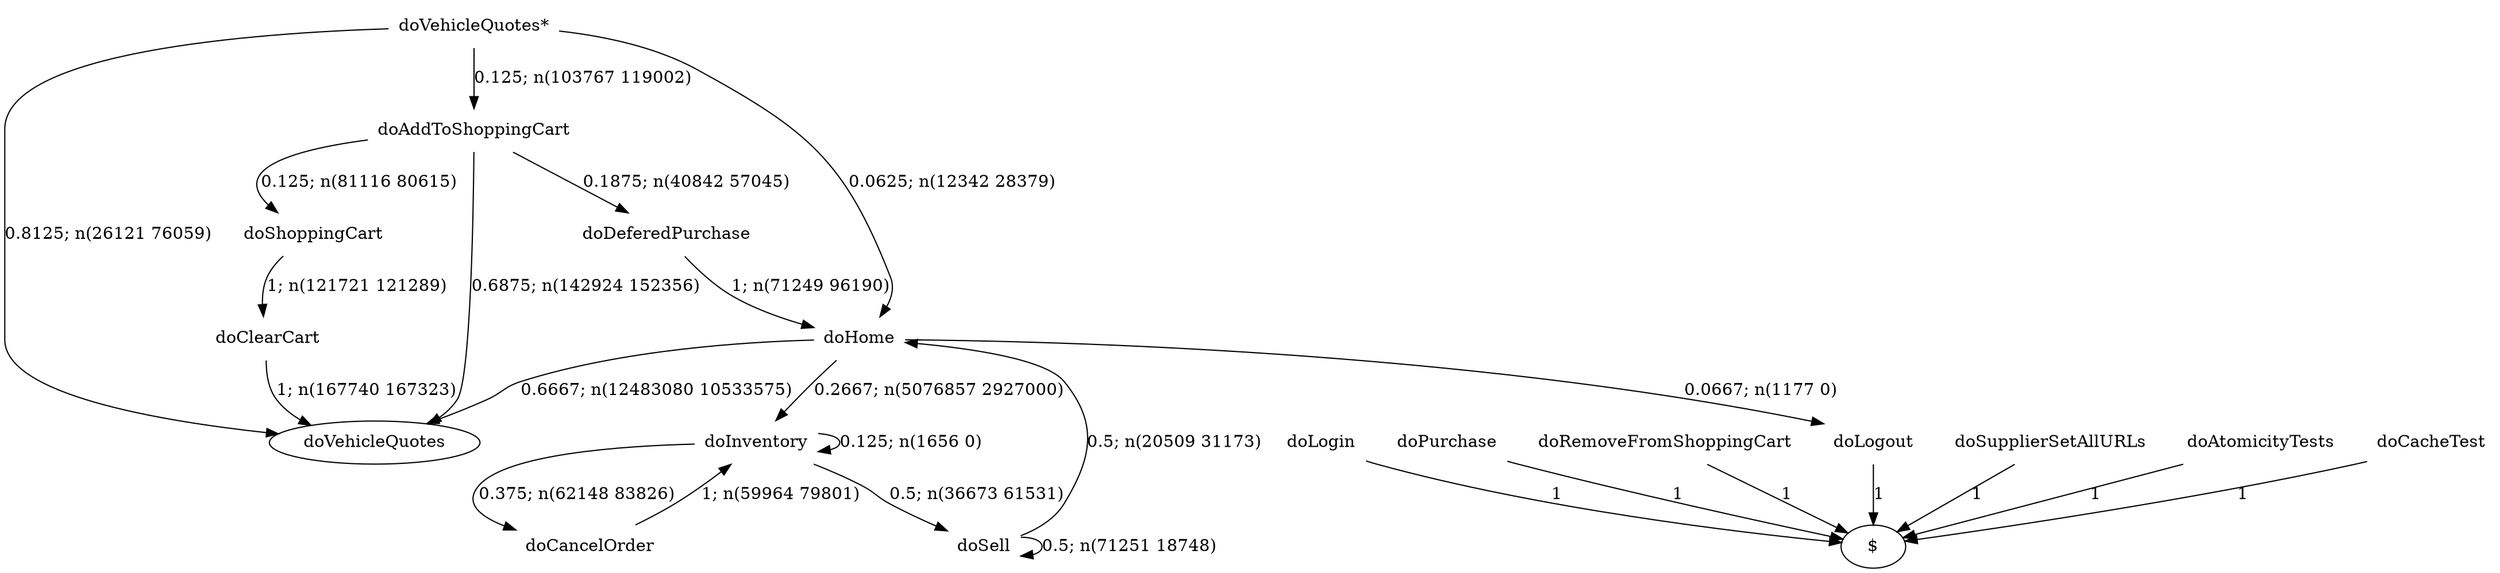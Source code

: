 digraph G {"doVehicleQuotes*" [label="doVehicleQuotes*",shape=none];"doSupplierSetAllURLs" [label="doSupplierSetAllURLs",shape=none];"doAtomicityTests" [label="doAtomicityTests",shape=none];"doCacheTest" [label="doCacheTest",shape=none];"doLogin" [label="doLogin",shape=none];"doAddToShoppingCart" [label="doAddToShoppingCart",shape=none];"doDeferedPurchase" [label="doDeferedPurchase",shape=none];"doHome" [label="doHome",shape=none];"doShoppingCart" [label="doShoppingCart",shape=none];"doClearCart" [label="doClearCart",shape=none];"doPurchase" [label="doPurchase",shape=none];"doInventory" [label="doInventory",shape=none];"doSell" [label="doSell",shape=none];"doLogout" [label="doLogout",shape=none];"doCancelOrder" [label="doCancelOrder",shape=none];"doRemoveFromShoppingCart" [label="doRemoveFromShoppingCart",shape=none];"doVehicleQuotes*"->"doVehicleQuotes" [style=solid,label="0.8125; n(26121 76059)"];"doVehicleQuotes*"->"doAddToShoppingCart" [style=solid,label="0.125; n(103767 119002)"];"doVehicleQuotes*"->"doHome" [style=solid,label="0.0625; n(12342 28379)"];"doSupplierSetAllURLs"->"$" [style=solid,label="1"];"doAtomicityTests"->"$" [style=solid,label="1"];"doCacheTest"->"$" [style=solid,label="1"];"doLogin"->"$" [style=solid,label="1"];"doAddToShoppingCart"->"doVehicleQuotes" [style=solid,label="0.6875; n(142924 152356)"];"doAddToShoppingCart"->"doDeferedPurchase" [style=solid,label="0.1875; n(40842 57045)"];"doAddToShoppingCart"->"doShoppingCart" [style=solid,label="0.125; n(81116 80615)"];"doDeferedPurchase"->"doHome" [style=solid,label="1; n(71249 96190)"];"doHome"->"doVehicleQuotes" [style=solid,label="0.6667; n(12483080 10533575)"];"doHome"->"doInventory" [style=solid,label="0.2667; n(5076857 2927000)"];"doHome"->"doLogout" [style=solid,label="0.0667; n(1177 0)"];"doShoppingCart"->"doClearCart" [style=solid,label="1; n(121721 121289)"];"doClearCart"->"doVehicleQuotes" [style=solid,label="1; n(167740 167323)"];"doPurchase"->"$" [style=solid,label="1"];"doInventory"->"doInventory" [style=solid,label="0.125; n(1656 0)"];"doInventory"->"doSell" [style=solid,label="0.5; n(36673 61531)"];"doInventory"->"doCancelOrder" [style=solid,label="0.375; n(62148 83826)"];"doSell"->"doHome" [style=solid,label="0.5; n(20509 31173)"];"doSell"->"doSell" [style=solid,label="0.5; n(71251 18748)"];"doLogout"->"$" [style=solid,label="1"];"doCancelOrder"->"doInventory" [style=solid,label="1; n(59964 79801)"];"doRemoveFromShoppingCart"->"$" [style=solid,label="1"];}